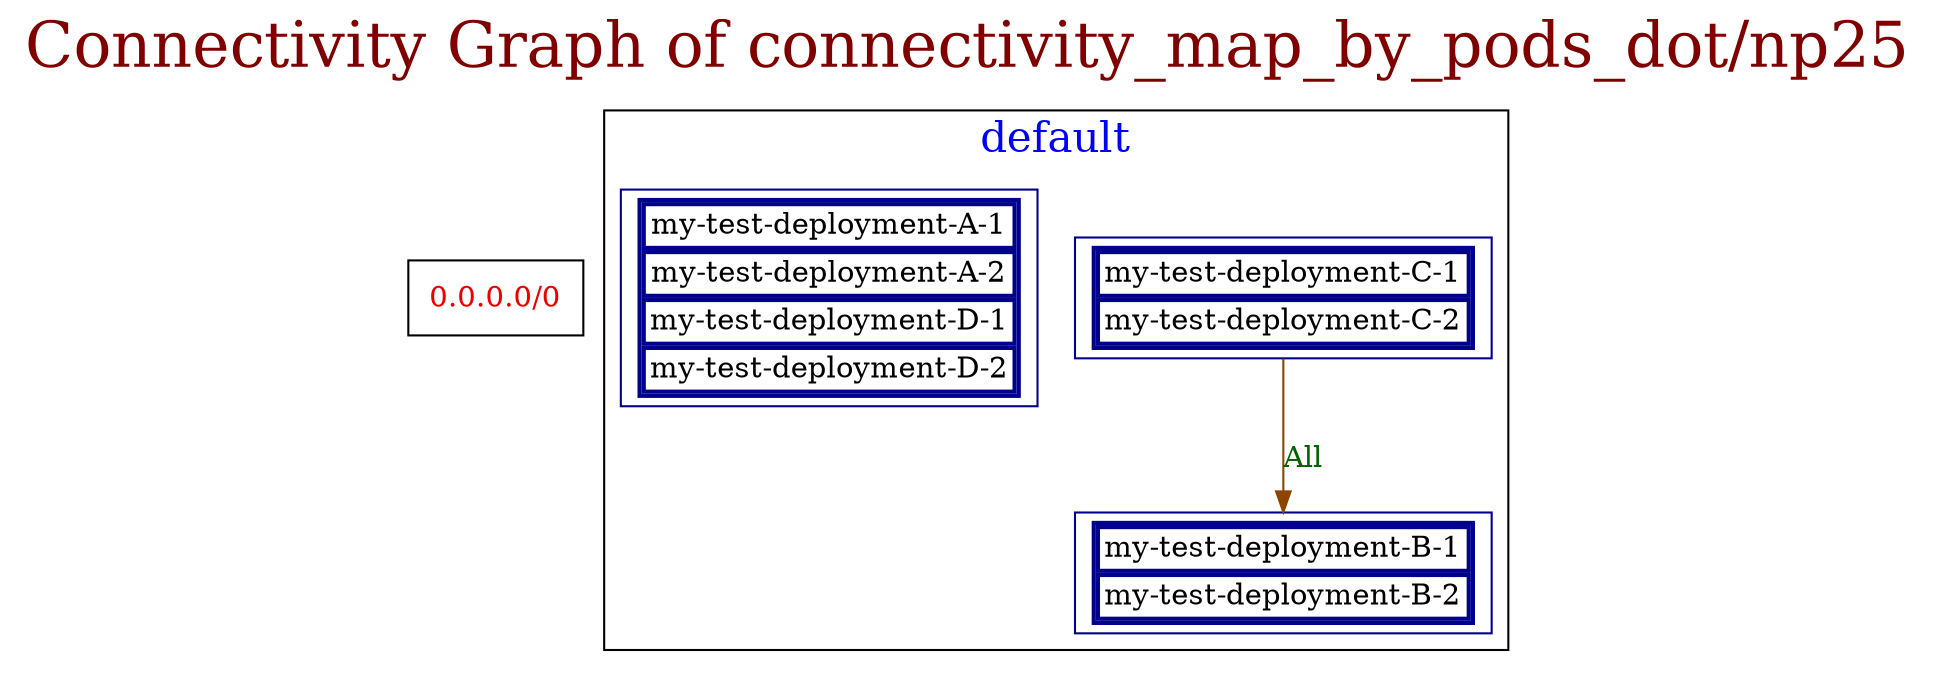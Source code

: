 // The Connectivity Graph of connectivity_map_by_pods_dot/np25
digraph {
	label="Connectivity Graph of connectivity_map_by_pods_dot/np25"	labelloc = "t"
	fontsize=30
	fontcolor=webmaroon
	"0.0.0.0/0" [label=<<table border="0" cellspacing="0"><tr><td>0.0.0.0/0</td></tr></table>> shape=box fontcolor=red2]
subgraph cluster_default_namespace{
	label="default"
	fontsize=20
	fontcolor=blue
	"default/my-test-deployment-B-1" [label=<<table border="2" cellspacing="0"><tr><td>my-test-deployment-B-1</td></tr><tr><td>my-test-deployment-B-2</td></tr></table>> shape=box color=darkblue]
	"default/my-test-deployment-C-2" [label=<<table border="2" cellspacing="0"><tr><td>my-test-deployment-C-1</td></tr><tr><td>my-test-deployment-C-2</td></tr></table>> shape=box color=darkblue]
	"default/my-test-deployment-D-2" [label=<<table border="2" cellspacing="0"><tr><td>my-test-deployment-A-1</td></tr><tr><td>my-test-deployment-A-2</td></tr><tr><td>my-test-deployment-D-1</td></tr><tr><td>my-test-deployment-D-2</td></tr></table>> shape=box color=darkblue]
}
	"default/my-test-deployment-C-2" -> "default/my-test-deployment-B-1"[label="All" color=darkorange4 fontcolor=darkgreen dir=both arrowhead=normal arrowtail=none]
}
